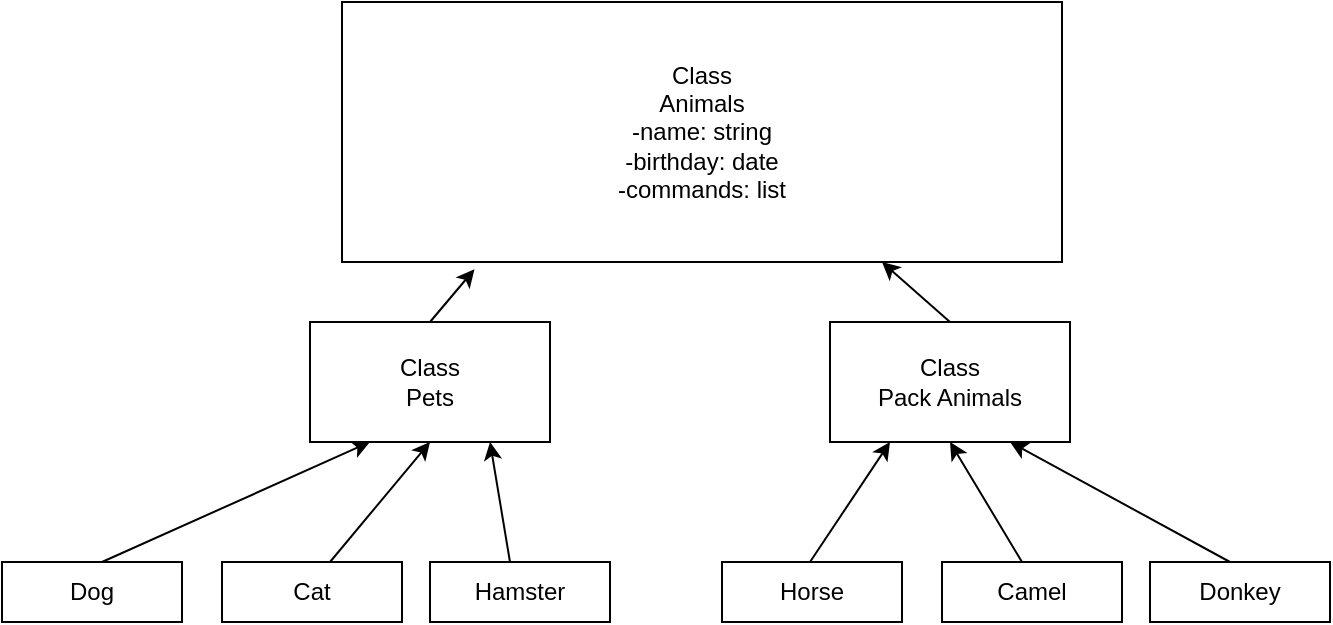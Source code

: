 <mxfile>
    <diagram id="maowJQNR_eYUtI_i6Bqi" name="Страница 1">
        <mxGraphModel dx="1030" dy="639" grid="1" gridSize="10" guides="1" tooltips="1" connect="1" arrows="1" fold="1" page="1" pageScale="1" pageWidth="827" pageHeight="1169" math="0" shadow="0">
            <root>
                <mxCell id="0"/>
                <mxCell id="1" parent="0"/>
                <mxCell id="2" value="Class&lt;br&gt;Animals&lt;br&gt;-name: string&lt;br&gt;-birthday: date&lt;br&gt;-commands: list" style="rounded=0;whiteSpace=wrap;html=1;" vertex="1" parent="1">
                    <mxGeometry x="240" y="70" width="360" height="130" as="geometry"/>
                </mxCell>
                <mxCell id="3" value="Class&lt;br&gt;Pets" style="rounded=0;whiteSpace=wrap;html=1;" vertex="1" parent="1">
                    <mxGeometry x="224" y="230" width="120" height="60" as="geometry"/>
                </mxCell>
                <mxCell id="4" value="Class&lt;br&gt;Pack Animals" style="rounded=0;whiteSpace=wrap;html=1;" vertex="1" parent="1">
                    <mxGeometry x="484" y="230" width="120" height="60" as="geometry"/>
                </mxCell>
                <mxCell id="7" value="" style="endArrow=classic;html=1;exitX=0.5;exitY=0;exitDx=0;exitDy=0;entryX=0.184;entryY=1.028;entryDx=0;entryDy=0;entryPerimeter=0;" edge="1" parent="1" source="3" target="2">
                    <mxGeometry width="50" height="50" relative="1" as="geometry">
                        <mxPoint x="364" y="340" as="sourcePoint"/>
                        <mxPoint x="414" y="290" as="targetPoint"/>
                    </mxGeometry>
                </mxCell>
                <mxCell id="10" value="" style="endArrow=classic;html=1;exitX=0.5;exitY=0;exitDx=0;exitDy=0;entryX=0.75;entryY=1;entryDx=0;entryDy=0;" edge="1" parent="1" source="4" target="2">
                    <mxGeometry width="50" height="50" relative="1" as="geometry">
                        <mxPoint x="364" y="340" as="sourcePoint"/>
                        <mxPoint x="414" y="290" as="targetPoint"/>
                    </mxGeometry>
                </mxCell>
                <mxCell id="11" value="Dog" style="rounded=0;whiteSpace=wrap;html=1;" vertex="1" parent="1">
                    <mxGeometry x="70" y="350" width="90" height="30" as="geometry"/>
                </mxCell>
                <mxCell id="12" value="Cat" style="rounded=0;whiteSpace=wrap;html=1;" vertex="1" parent="1">
                    <mxGeometry x="180" y="350" width="90" height="30" as="geometry"/>
                </mxCell>
                <mxCell id="13" value="Hamster" style="rounded=0;whiteSpace=wrap;html=1;" vertex="1" parent="1">
                    <mxGeometry x="284" y="350" width="90" height="30" as="geometry"/>
                </mxCell>
                <mxCell id="14" value="Horse" style="rounded=0;whiteSpace=wrap;html=1;" vertex="1" parent="1">
                    <mxGeometry x="430" y="350" width="90" height="30" as="geometry"/>
                </mxCell>
                <mxCell id="15" value="Camel" style="rounded=0;whiteSpace=wrap;html=1;" vertex="1" parent="1">
                    <mxGeometry x="540" y="350" width="90" height="30" as="geometry"/>
                </mxCell>
                <mxCell id="16" value="Donkey" style="rounded=0;whiteSpace=wrap;html=1;" vertex="1" parent="1">
                    <mxGeometry x="644" y="350" width="90" height="30" as="geometry"/>
                </mxCell>
                <mxCell id="20" value="" style="endArrow=classic;html=1;entryX=0.25;entryY=1;entryDx=0;entryDy=0;" edge="1" parent="1" target="3">
                    <mxGeometry width="50" height="50" relative="1" as="geometry">
                        <mxPoint x="120" y="350" as="sourcePoint"/>
                        <mxPoint x="170" y="300" as="targetPoint"/>
                    </mxGeometry>
                </mxCell>
                <mxCell id="21" value="" style="endArrow=classic;html=1;entryX=0.5;entryY=1;entryDx=0;entryDy=0;" edge="1" parent="1" target="3">
                    <mxGeometry width="50" height="50" relative="1" as="geometry">
                        <mxPoint x="234" y="350" as="sourcePoint"/>
                        <mxPoint x="284" y="300" as="targetPoint"/>
                    </mxGeometry>
                </mxCell>
                <mxCell id="22" value="" style="endArrow=classic;html=1;entryX=0.75;entryY=1;entryDx=0;entryDy=0;" edge="1" parent="1" target="3">
                    <mxGeometry width="50" height="50" relative="1" as="geometry">
                        <mxPoint x="324" y="350" as="sourcePoint"/>
                        <mxPoint x="374" y="300" as="targetPoint"/>
                    </mxGeometry>
                </mxCell>
                <mxCell id="23" value="" style="endArrow=classic;html=1;entryX=0.25;entryY=1;entryDx=0;entryDy=0;" edge="1" parent="1" target="4">
                    <mxGeometry width="50" height="50" relative="1" as="geometry">
                        <mxPoint x="474" y="350" as="sourcePoint"/>
                        <mxPoint x="524" y="300" as="targetPoint"/>
                    </mxGeometry>
                </mxCell>
                <mxCell id="24" value="" style="endArrow=classic;html=1;entryX=0.5;entryY=1;entryDx=0;entryDy=0;" edge="1" parent="1" target="4">
                    <mxGeometry width="50" height="50" relative="1" as="geometry">
                        <mxPoint x="580" y="350" as="sourcePoint"/>
                        <mxPoint x="630" y="300" as="targetPoint"/>
                    </mxGeometry>
                </mxCell>
                <mxCell id="25" value="" style="endArrow=classic;html=1;entryX=0.75;entryY=1;entryDx=0;entryDy=0;" edge="1" parent="1" target="4">
                    <mxGeometry width="50" height="50" relative="1" as="geometry">
                        <mxPoint x="684" y="350" as="sourcePoint"/>
                        <mxPoint x="734" y="300" as="targetPoint"/>
                    </mxGeometry>
                </mxCell>
            </root>
        </mxGraphModel>
    </diagram>
</mxfile>